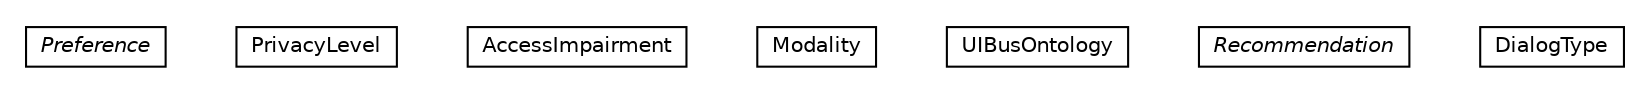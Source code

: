 #!/usr/local/bin/dot
#
# Class diagram 
# Generated by UMLGraph version R5_6-24-gf6e263 (http://www.umlgraph.org/)
#

digraph G {
	edge [fontname="Helvetica",fontsize=10,labelfontname="Helvetica",labelfontsize=10];
	node [fontname="Helvetica",fontsize=10,shape=plaintext];
	nodesep=0.25;
	ranksep=0.5;
	// org.universAAL.middleware.ui.owl.Preference
	c49100 [label=<<table title="org.universAAL.middleware.ui.owl.Preference" border="0" cellborder="1" cellspacing="0" cellpadding="2" port="p" href="./Preference.html">
		<tr><td><table border="0" cellspacing="0" cellpadding="1">
<tr><td align="center" balign="center"><font face="Helvetica-Oblique"> Preference </font></td></tr>
		</table></td></tr>
		</table>>, URL="./Preference.html", fontname="Helvetica", fontcolor="black", fontsize=10.0];
	// org.universAAL.middleware.ui.owl.PrivacyLevel
	c49101 [label=<<table title="org.universAAL.middleware.ui.owl.PrivacyLevel" border="0" cellborder="1" cellspacing="0" cellpadding="2" port="p" href="./PrivacyLevel.html">
		<tr><td><table border="0" cellspacing="0" cellpadding="1">
<tr><td align="center" balign="center"> PrivacyLevel </td></tr>
		</table></td></tr>
		</table>>, URL="./PrivacyLevel.html", fontname="Helvetica", fontcolor="black", fontsize=10.0];
	// org.universAAL.middleware.ui.owl.AccessImpairment
	c49102 [label=<<table title="org.universAAL.middleware.ui.owl.AccessImpairment" border="0" cellborder="1" cellspacing="0" cellpadding="2" port="p" href="./AccessImpairment.html">
		<tr><td><table border="0" cellspacing="0" cellpadding="1">
<tr><td align="center" balign="center"> AccessImpairment </td></tr>
		</table></td></tr>
		</table>>, URL="./AccessImpairment.html", fontname="Helvetica", fontcolor="black", fontsize=10.0];
	// org.universAAL.middleware.ui.owl.Modality
	c49103 [label=<<table title="org.universAAL.middleware.ui.owl.Modality" border="0" cellborder="1" cellspacing="0" cellpadding="2" port="p" href="./Modality.html">
		<tr><td><table border="0" cellspacing="0" cellpadding="1">
<tr><td align="center" balign="center"> Modality </td></tr>
		</table></td></tr>
		</table>>, URL="./Modality.html", fontname="Helvetica", fontcolor="black", fontsize=10.0];
	// org.universAAL.middleware.ui.owl.UIBusOntology
	c49104 [label=<<table title="org.universAAL.middleware.ui.owl.UIBusOntology" border="0" cellborder="1" cellspacing="0" cellpadding="2" port="p" href="./UIBusOntology.html">
		<tr><td><table border="0" cellspacing="0" cellpadding="1">
<tr><td align="center" balign="center"> UIBusOntology </td></tr>
		</table></td></tr>
		</table>>, URL="./UIBusOntology.html", fontname="Helvetica", fontcolor="black", fontsize=10.0];
	// org.universAAL.middleware.ui.owl.Recommendation
	c49105 [label=<<table title="org.universAAL.middleware.ui.owl.Recommendation" border="0" cellborder="1" cellspacing="0" cellpadding="2" port="p" href="./Recommendation.html">
		<tr><td><table border="0" cellspacing="0" cellpadding="1">
<tr><td align="center" balign="center"><font face="Helvetica-Oblique"> Recommendation </font></td></tr>
		</table></td></tr>
		</table>>, URL="./Recommendation.html", fontname="Helvetica", fontcolor="black", fontsize=10.0];
	// org.universAAL.middleware.ui.owl.DialogType
	c49106 [label=<<table title="org.universAAL.middleware.ui.owl.DialogType" border="0" cellborder="1" cellspacing="0" cellpadding="2" port="p" href="./DialogType.html">
		<tr><td><table border="0" cellspacing="0" cellpadding="1">
<tr><td align="center" balign="center"> DialogType </td></tr>
		</table></td></tr>
		</table>>, URL="./DialogType.html", fontname="Helvetica", fontcolor="black", fontsize=10.0];
}

